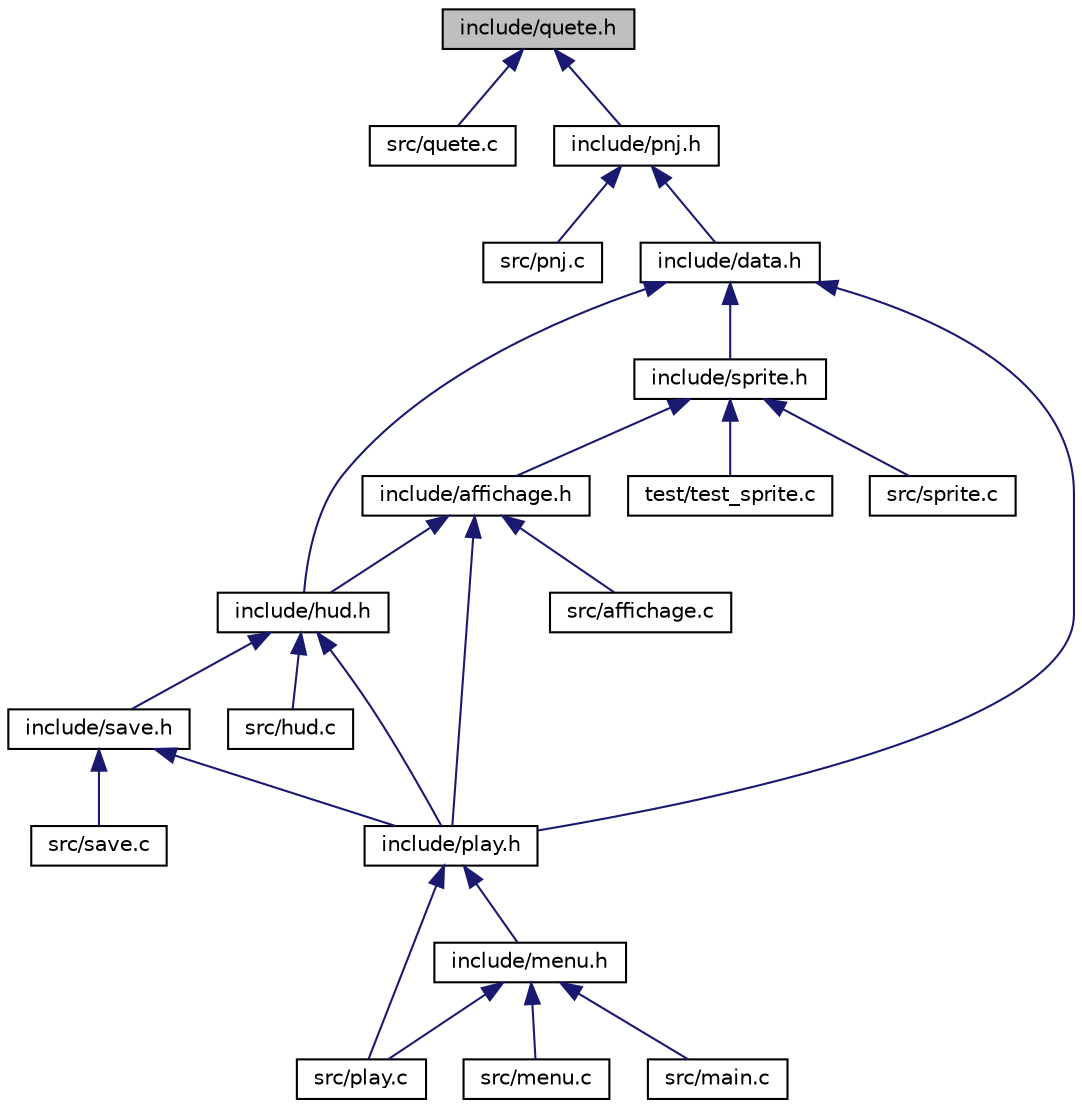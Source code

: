 digraph "include/quete.h"
{
 // LATEX_PDF_SIZE
  edge [fontname="Helvetica",fontsize="10",labelfontname="Helvetica",labelfontsize="10"];
  node [fontname="Helvetica",fontsize="10",shape=record];
  Node1 [label="include/quete.h",height=0.2,width=0.4,color="black", fillcolor="grey75", style="filled", fontcolor="black",tooltip="Header Gestion Quete."];
  Node1 -> Node2 [dir="back",color="midnightblue",fontsize="10",style="solid",fontname="Helvetica"];
  Node2 [label="src/quete.c",height=0.2,width=0.4,color="black", fillcolor="white", style="filled",URL="$quete_8c.html",tooltip="Fonction Gestion Quete."];
  Node1 -> Node3 [dir="back",color="midnightblue",fontsize="10",style="solid",fontname="Helvetica"];
  Node3 [label="include/pnj.h",height=0.2,width=0.4,color="black", fillcolor="white", style="filled",URL="$pnj_8h.html",tooltip="Header gestion des personnages non joueurs."];
  Node3 -> Node4 [dir="back",color="midnightblue",fontsize="10",style="solid",fontname="Helvetica"];
  Node4 [label="src/pnj.c",height=0.2,width=0.4,color="black", fillcolor="white", style="filled",URL="$pnj_8c.html",tooltip="fonction pour gérer les pnj"];
  Node3 -> Node5 [dir="back",color="midnightblue",fontsize="10",style="solid",fontname="Helvetica"];
  Node5 [label="include/data.h",height=0.2,width=0.4,color="black", fillcolor="white", style="filled",URL="$data_8h.html",tooltip="Header pour la gestion des données."];
  Node5 -> Node6 [dir="back",color="midnightblue",fontsize="10",style="solid",fontname="Helvetica"];
  Node6 [label="include/hud.h",height=0.2,width=0.4,color="black", fillcolor="white", style="filled",URL="$hud_8h.html",tooltip="Header pour l'hud."];
  Node6 -> Node7 [dir="back",color="midnightblue",fontsize="10",style="solid",fontname="Helvetica"];
  Node7 [label="src/hud.c",height=0.2,width=0.4,color="black", fillcolor="white", style="filled",URL="$hud_8c.html",tooltip="Gestion HUD."];
  Node6 -> Node8 [dir="back",color="midnightblue",fontsize="10",style="solid",fontname="Helvetica"];
  Node8 [label="include/play.h",height=0.2,width=0.4,color="black", fillcolor="white", style="filled",URL="$play_8h.html",tooltip="Header Fonction Play."];
  Node8 -> Node9 [dir="back",color="midnightblue",fontsize="10",style="solid",fontname="Helvetica"];
  Node9 [label="src/play.c",height=0.2,width=0.4,color="black", fillcolor="white", style="filled",URL="$play_8c.html",tooltip="Fonction Principal Du Jeu."];
  Node8 -> Node10 [dir="back",color="midnightblue",fontsize="10",style="solid",fontname="Helvetica"];
  Node10 [label="include/menu.h",height=0.2,width=0.4,color="black", fillcolor="white", style="filled",URL="$menu_8h.html",tooltip="Header Gestion Menu."];
  Node10 -> Node11 [dir="back",color="midnightblue",fontsize="10",style="solid",fontname="Helvetica"];
  Node11 [label="src/main.c",height=0.2,width=0.4,color="black", fillcolor="white", style="filled",URL="$main_8c.html",tooltip="Programme Principal."];
  Node10 -> Node12 [dir="back",color="midnightblue",fontsize="10",style="solid",fontname="Helvetica"];
  Node12 [label="src/menu.c",height=0.2,width=0.4,color="black", fillcolor="white", style="filled",URL="$menu_8c.html",tooltip="Affichage du menu."];
  Node10 -> Node9 [dir="back",color="midnightblue",fontsize="10",style="solid",fontname="Helvetica"];
  Node6 -> Node13 [dir="back",color="midnightblue",fontsize="10",style="solid",fontname="Helvetica"];
  Node13 [label="include/save.h",height=0.2,width=0.4,color="black", fillcolor="white", style="filled",URL="$save_8h.html",tooltip="Header Gestion Sauvegarder & Chargement."];
  Node13 -> Node14 [dir="back",color="midnightblue",fontsize="10",style="solid",fontname="Helvetica"];
  Node14 [label="src/save.c",height=0.2,width=0.4,color="black", fillcolor="white", style="filled",URL="$save_8c.html",tooltip=" "];
  Node13 -> Node8 [dir="back",color="midnightblue",fontsize="10",style="solid",fontname="Helvetica"];
  Node5 -> Node8 [dir="back",color="midnightblue",fontsize="10",style="solid",fontname="Helvetica"];
  Node5 -> Node15 [dir="back",color="midnightblue",fontsize="10",style="solid",fontname="Helvetica"];
  Node15 [label="include/sprite.h",height=0.2,width=0.4,color="black", fillcolor="white", style="filled",URL="$sprite_8h.html",tooltip="Header Gestion Sprite."];
  Node15 -> Node16 [dir="back",color="midnightblue",fontsize="10",style="solid",fontname="Helvetica"];
  Node16 [label="src/sprite.c",height=0.2,width=0.4,color="black", fillcolor="white", style="filled",URL="$sprite_8c.html",tooltip="Gestion des sprites."];
  Node15 -> Node17 [dir="back",color="midnightblue",fontsize="10",style="solid",fontname="Helvetica"];
  Node17 [label="test/test_sprite.c",height=0.2,width=0.4,color="black", fillcolor="white", style="filled",URL="$test__sprite_8c.html",tooltip="Test des fonctionnalité des sprites."];
  Node15 -> Node18 [dir="back",color="midnightblue",fontsize="10",style="solid",fontname="Helvetica"];
  Node18 [label="include/affichage.h",height=0.2,width=0.4,color="black", fillcolor="white", style="filled",URL="$affichage_8h.html",tooltip="Header Gestion Affichage."];
  Node18 -> Node19 [dir="back",color="midnightblue",fontsize="10",style="solid",fontname="Helvetica"];
  Node19 [label="src/affichage.c",height=0.2,width=0.4,color="black", fillcolor="white", style="filled",URL="$affichage_8c.html",tooltip="Gestion affichage."];
  Node18 -> Node6 [dir="back",color="midnightblue",fontsize="10",style="solid",fontname="Helvetica"];
  Node18 -> Node8 [dir="back",color="midnightblue",fontsize="10",style="solid",fontname="Helvetica"];
}
